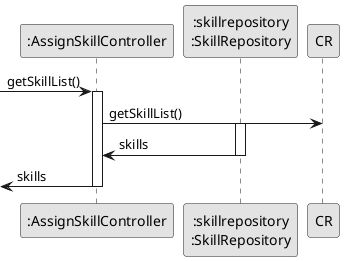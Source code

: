@startuml
skinparam monochrome true
skinparam packageStyle rectangle
skinparam shadowing false

participant ":AssignSkillController" as CTRL
participant ":skillrepository\n:SkillRepository" as SR

        -> CTRL: getSkillList()
        activate CTRL

        CTRL -> CR: getSkillList()
        activate SR

        SR -> CTRL: skills
        deactivate SR

        <- CTRL: skills
        deactivate CTRL


@enduml